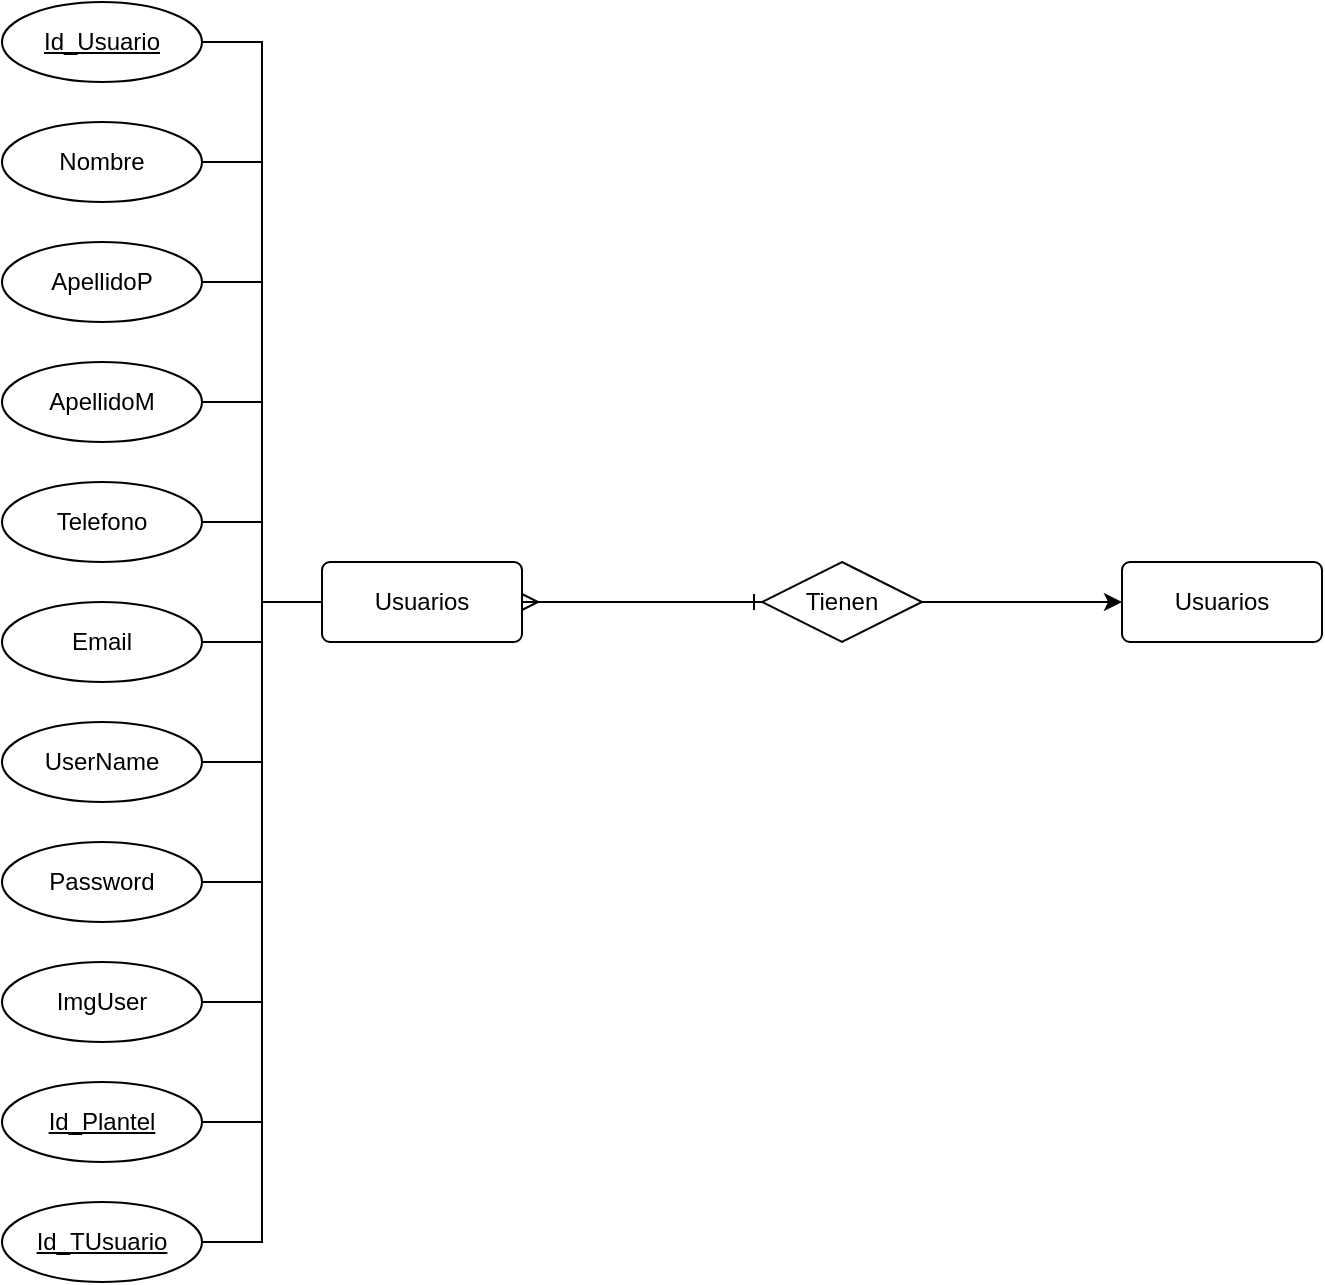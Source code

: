 <mxfile version="22.0.4" type="github">
  <diagram id="R2lEEEUBdFMjLlhIrx00" name="modelo_E-R">
    <mxGraphModel dx="880" dy="1576" grid="1" gridSize="10" guides="1" tooltips="1" connect="1" arrows="1" fold="1" page="1" pageScale="1" pageWidth="850" pageHeight="1100" math="0" shadow="0" extFonts="Permanent Marker^https://fonts.googleapis.com/css?family=Permanent+Marker">
      <root>
        <mxCell id="0" />
        <mxCell id="1" parent="0" />
        <mxCell id="c_MIl92OtCC0vAHZhnYI-29" style="edgeStyle=orthogonalEdgeStyle;rounded=0;orthogonalLoop=1;jettySize=auto;html=1;entryX=0;entryY=0.5;entryDx=0;entryDy=0;startArrow=ERmany;startFill=0;endArrow=ERone;endFill=0;" edge="1" parent="1" source="c_MIl92OtCC0vAHZhnYI-3" target="c_MIl92OtCC0vAHZhnYI-27">
          <mxGeometry relative="1" as="geometry" />
        </mxCell>
        <mxCell id="c_MIl92OtCC0vAHZhnYI-3" value="Usuarios" style="rounded=1;arcSize=10;whiteSpace=wrap;html=1;align=center;" vertex="1" parent="1">
          <mxGeometry x="200" y="200" width="100" height="40" as="geometry" />
        </mxCell>
        <mxCell id="c_MIl92OtCC0vAHZhnYI-16" style="edgeStyle=orthogonalEdgeStyle;rounded=0;orthogonalLoop=1;jettySize=auto;html=1;entryX=0;entryY=0.5;entryDx=0;entryDy=0;endArrow=none;endFill=0;" edge="1" parent="1" source="c_MIl92OtCC0vAHZhnYI-4" target="c_MIl92OtCC0vAHZhnYI-3">
          <mxGeometry relative="1" as="geometry" />
        </mxCell>
        <mxCell id="c_MIl92OtCC0vAHZhnYI-4" value="Id_Usuario" style="ellipse;whiteSpace=wrap;html=1;align=center;fontStyle=4;" vertex="1" parent="1">
          <mxGeometry x="40" y="-80" width="100" height="40" as="geometry" />
        </mxCell>
        <mxCell id="c_MIl92OtCC0vAHZhnYI-17" style="edgeStyle=orthogonalEdgeStyle;rounded=0;orthogonalLoop=1;jettySize=auto;html=1;entryX=0;entryY=0.5;entryDx=0;entryDy=0;endArrow=none;endFill=0;" edge="1" parent="1" source="c_MIl92OtCC0vAHZhnYI-5" target="c_MIl92OtCC0vAHZhnYI-3">
          <mxGeometry relative="1" as="geometry" />
        </mxCell>
        <mxCell id="c_MIl92OtCC0vAHZhnYI-5" value="Nombre" style="ellipse;whiteSpace=wrap;html=1;align=center;" vertex="1" parent="1">
          <mxGeometry x="40" y="-20" width="100" height="40" as="geometry" />
        </mxCell>
        <mxCell id="c_MIl92OtCC0vAHZhnYI-18" style="edgeStyle=orthogonalEdgeStyle;rounded=0;orthogonalLoop=1;jettySize=auto;html=1;entryX=0;entryY=0.5;entryDx=0;entryDy=0;endArrow=none;endFill=0;" edge="1" parent="1" source="c_MIl92OtCC0vAHZhnYI-6" target="c_MIl92OtCC0vAHZhnYI-3">
          <mxGeometry relative="1" as="geometry" />
        </mxCell>
        <mxCell id="c_MIl92OtCC0vAHZhnYI-6" value="ApellidoP" style="ellipse;whiteSpace=wrap;html=1;align=center;" vertex="1" parent="1">
          <mxGeometry x="40" y="40" width="100" height="40" as="geometry" />
        </mxCell>
        <mxCell id="c_MIl92OtCC0vAHZhnYI-19" style="edgeStyle=orthogonalEdgeStyle;rounded=0;orthogonalLoop=1;jettySize=auto;html=1;entryX=0;entryY=0.5;entryDx=0;entryDy=0;endArrow=none;endFill=0;" edge="1" parent="1" source="c_MIl92OtCC0vAHZhnYI-7" target="c_MIl92OtCC0vAHZhnYI-3">
          <mxGeometry relative="1" as="geometry">
            <mxPoint x="150" y="190" as="targetPoint" />
          </mxGeometry>
        </mxCell>
        <mxCell id="c_MIl92OtCC0vAHZhnYI-7" value="ApellidoM" style="ellipse;whiteSpace=wrap;html=1;align=center;" vertex="1" parent="1">
          <mxGeometry x="40" y="100" width="100" height="40" as="geometry" />
        </mxCell>
        <mxCell id="c_MIl92OtCC0vAHZhnYI-20" style="edgeStyle=orthogonalEdgeStyle;rounded=0;orthogonalLoop=1;jettySize=auto;html=1;entryX=0;entryY=0.5;entryDx=0;entryDy=0;endArrow=none;endFill=0;" edge="1" parent="1" source="c_MIl92OtCC0vAHZhnYI-8" target="c_MIl92OtCC0vAHZhnYI-3">
          <mxGeometry relative="1" as="geometry" />
        </mxCell>
        <mxCell id="c_MIl92OtCC0vAHZhnYI-8" value="Telefono" style="ellipse;whiteSpace=wrap;html=1;align=center;" vertex="1" parent="1">
          <mxGeometry x="40" y="160" width="100" height="40" as="geometry" />
        </mxCell>
        <mxCell id="c_MIl92OtCC0vAHZhnYI-21" style="edgeStyle=orthogonalEdgeStyle;rounded=0;orthogonalLoop=1;jettySize=auto;html=1;exitX=1;exitY=0.5;exitDx=0;exitDy=0;entryX=0;entryY=0.5;entryDx=0;entryDy=0;endArrow=none;endFill=0;" edge="1" parent="1" source="c_MIl92OtCC0vAHZhnYI-9" target="c_MIl92OtCC0vAHZhnYI-3">
          <mxGeometry relative="1" as="geometry" />
        </mxCell>
        <mxCell id="c_MIl92OtCC0vAHZhnYI-9" value="Email" style="ellipse;whiteSpace=wrap;html=1;align=center;" vertex="1" parent="1">
          <mxGeometry x="40" y="220" width="100" height="40" as="geometry" />
        </mxCell>
        <mxCell id="c_MIl92OtCC0vAHZhnYI-22" style="edgeStyle=orthogonalEdgeStyle;rounded=0;orthogonalLoop=1;jettySize=auto;html=1;entryX=0;entryY=0.5;entryDx=0;entryDy=0;endArrow=none;endFill=0;" edge="1" parent="1" source="c_MIl92OtCC0vAHZhnYI-10" target="c_MIl92OtCC0vAHZhnYI-3">
          <mxGeometry relative="1" as="geometry" />
        </mxCell>
        <mxCell id="c_MIl92OtCC0vAHZhnYI-10" value="UserName" style="ellipse;whiteSpace=wrap;html=1;align=center;" vertex="1" parent="1">
          <mxGeometry x="40" y="280" width="100" height="40" as="geometry" />
        </mxCell>
        <mxCell id="c_MIl92OtCC0vAHZhnYI-23" style="edgeStyle=orthogonalEdgeStyle;rounded=0;orthogonalLoop=1;jettySize=auto;html=1;entryX=0;entryY=0.5;entryDx=0;entryDy=0;endArrow=none;endFill=0;" edge="1" parent="1" source="c_MIl92OtCC0vAHZhnYI-11" target="c_MIl92OtCC0vAHZhnYI-3">
          <mxGeometry relative="1" as="geometry" />
        </mxCell>
        <mxCell id="c_MIl92OtCC0vAHZhnYI-11" value="Password" style="ellipse;whiteSpace=wrap;html=1;align=center;" vertex="1" parent="1">
          <mxGeometry x="40" y="340" width="100" height="40" as="geometry" />
        </mxCell>
        <mxCell id="c_MIl92OtCC0vAHZhnYI-24" style="edgeStyle=orthogonalEdgeStyle;rounded=0;orthogonalLoop=1;jettySize=auto;html=1;entryX=0;entryY=0.5;entryDx=0;entryDy=0;endArrow=none;endFill=0;" edge="1" parent="1" source="c_MIl92OtCC0vAHZhnYI-12" target="c_MIl92OtCC0vAHZhnYI-3">
          <mxGeometry relative="1" as="geometry" />
        </mxCell>
        <mxCell id="c_MIl92OtCC0vAHZhnYI-12" value="ImgUser" style="ellipse;whiteSpace=wrap;html=1;align=center;" vertex="1" parent="1">
          <mxGeometry x="40" y="400" width="100" height="40" as="geometry" />
        </mxCell>
        <mxCell id="c_MIl92OtCC0vAHZhnYI-25" style="edgeStyle=orthogonalEdgeStyle;rounded=0;orthogonalLoop=1;jettySize=auto;html=1;entryX=0;entryY=0.5;entryDx=0;entryDy=0;endArrow=none;endFill=0;" edge="1" parent="1" source="c_MIl92OtCC0vAHZhnYI-14" target="c_MIl92OtCC0vAHZhnYI-3">
          <mxGeometry relative="1" as="geometry" />
        </mxCell>
        <mxCell id="c_MIl92OtCC0vAHZhnYI-14" value="Id_Plantel" style="ellipse;whiteSpace=wrap;html=1;align=center;fontStyle=4;" vertex="1" parent="1">
          <mxGeometry x="40" y="460" width="100" height="40" as="geometry" />
        </mxCell>
        <mxCell id="c_MIl92OtCC0vAHZhnYI-26" style="edgeStyle=orthogonalEdgeStyle;rounded=0;orthogonalLoop=1;jettySize=auto;html=1;exitX=1;exitY=0.5;exitDx=0;exitDy=0;entryX=0;entryY=0.5;entryDx=0;entryDy=0;endArrow=none;endFill=0;" edge="1" parent="1" source="c_MIl92OtCC0vAHZhnYI-15" target="c_MIl92OtCC0vAHZhnYI-3">
          <mxGeometry relative="1" as="geometry" />
        </mxCell>
        <mxCell id="c_MIl92OtCC0vAHZhnYI-15" value="Id_TUsuario" style="ellipse;whiteSpace=wrap;html=1;align=center;fontStyle=4;" vertex="1" parent="1">
          <mxGeometry x="40" y="520" width="100" height="40" as="geometry" />
        </mxCell>
        <mxCell id="c_MIl92OtCC0vAHZhnYI-30" value="" style="edgeStyle=orthogonalEdgeStyle;rounded=0;orthogonalLoop=1;jettySize=auto;html=1;" edge="1" parent="1" source="c_MIl92OtCC0vAHZhnYI-27" target="c_MIl92OtCC0vAHZhnYI-28">
          <mxGeometry relative="1" as="geometry" />
        </mxCell>
        <mxCell id="c_MIl92OtCC0vAHZhnYI-27" value="Tienen" style="shape=rhombus;perimeter=rhombusPerimeter;whiteSpace=wrap;html=1;align=center;" vertex="1" parent="1">
          <mxGeometry x="420" y="200" width="80" height="40" as="geometry" />
        </mxCell>
        <mxCell id="c_MIl92OtCC0vAHZhnYI-28" value="Usuarios" style="rounded=1;arcSize=10;whiteSpace=wrap;html=1;align=center;" vertex="1" parent="1">
          <mxGeometry x="600" y="200" width="100" height="40" as="geometry" />
        </mxCell>
      </root>
    </mxGraphModel>
  </diagram>
</mxfile>
